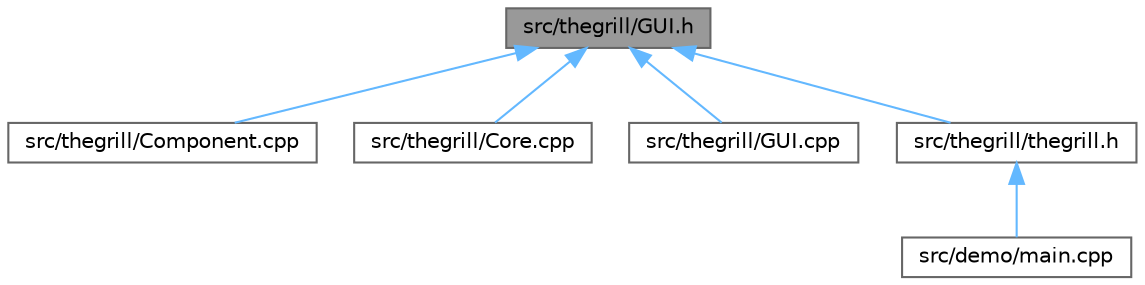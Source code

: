 digraph "src/thegrill/GUI.h"
{
 // LATEX_PDF_SIZE
  bgcolor="transparent";
  edge [fontname=Helvetica,fontsize=10,labelfontname=Helvetica,labelfontsize=10];
  node [fontname=Helvetica,fontsize=10,shape=box,height=0.2,width=0.4];
  Node1 [id="Node000001",label="src/thegrill/GUI.h",height=0.2,width=0.4,color="gray40", fillcolor="grey60", style="filled", fontcolor="black",tooltip=" "];
  Node1 -> Node2 [id="edge1_Node000001_Node000002",dir="back",color="steelblue1",style="solid",tooltip=" "];
  Node2 [id="Node000002",label="src/thegrill/Component.cpp",height=0.2,width=0.4,color="grey40", fillcolor="white", style="filled",URL="$_component_8cpp.html",tooltip=" "];
  Node1 -> Node3 [id="edge2_Node000001_Node000003",dir="back",color="steelblue1",style="solid",tooltip=" "];
  Node3 [id="Node000003",label="src/thegrill/Core.cpp",height=0.2,width=0.4,color="grey40", fillcolor="white", style="filled",URL="$_core_8cpp.html",tooltip=" "];
  Node1 -> Node4 [id="edge3_Node000001_Node000004",dir="back",color="steelblue1",style="solid",tooltip=" "];
  Node4 [id="Node000004",label="src/thegrill/GUI.cpp",height=0.2,width=0.4,color="grey40", fillcolor="white", style="filled",URL="$_g_u_i_8cpp.html",tooltip=" "];
  Node1 -> Node5 [id="edge4_Node000001_Node000005",dir="back",color="steelblue1",style="solid",tooltip=" "];
  Node5 [id="Node000005",label="src/thegrill/thegrill.h",height=0.2,width=0.4,color="grey40", fillcolor="white", style="filled",URL="$thegrill_8h.html",tooltip=" "];
  Node5 -> Node6 [id="edge5_Node000005_Node000006",dir="back",color="steelblue1",style="solid",tooltip=" "];
  Node6 [id="Node000006",label="src/demo/main.cpp",height=0.2,width=0.4,color="grey40", fillcolor="white", style="filled",URL="$main_8cpp.html",tooltip=" "];
}
